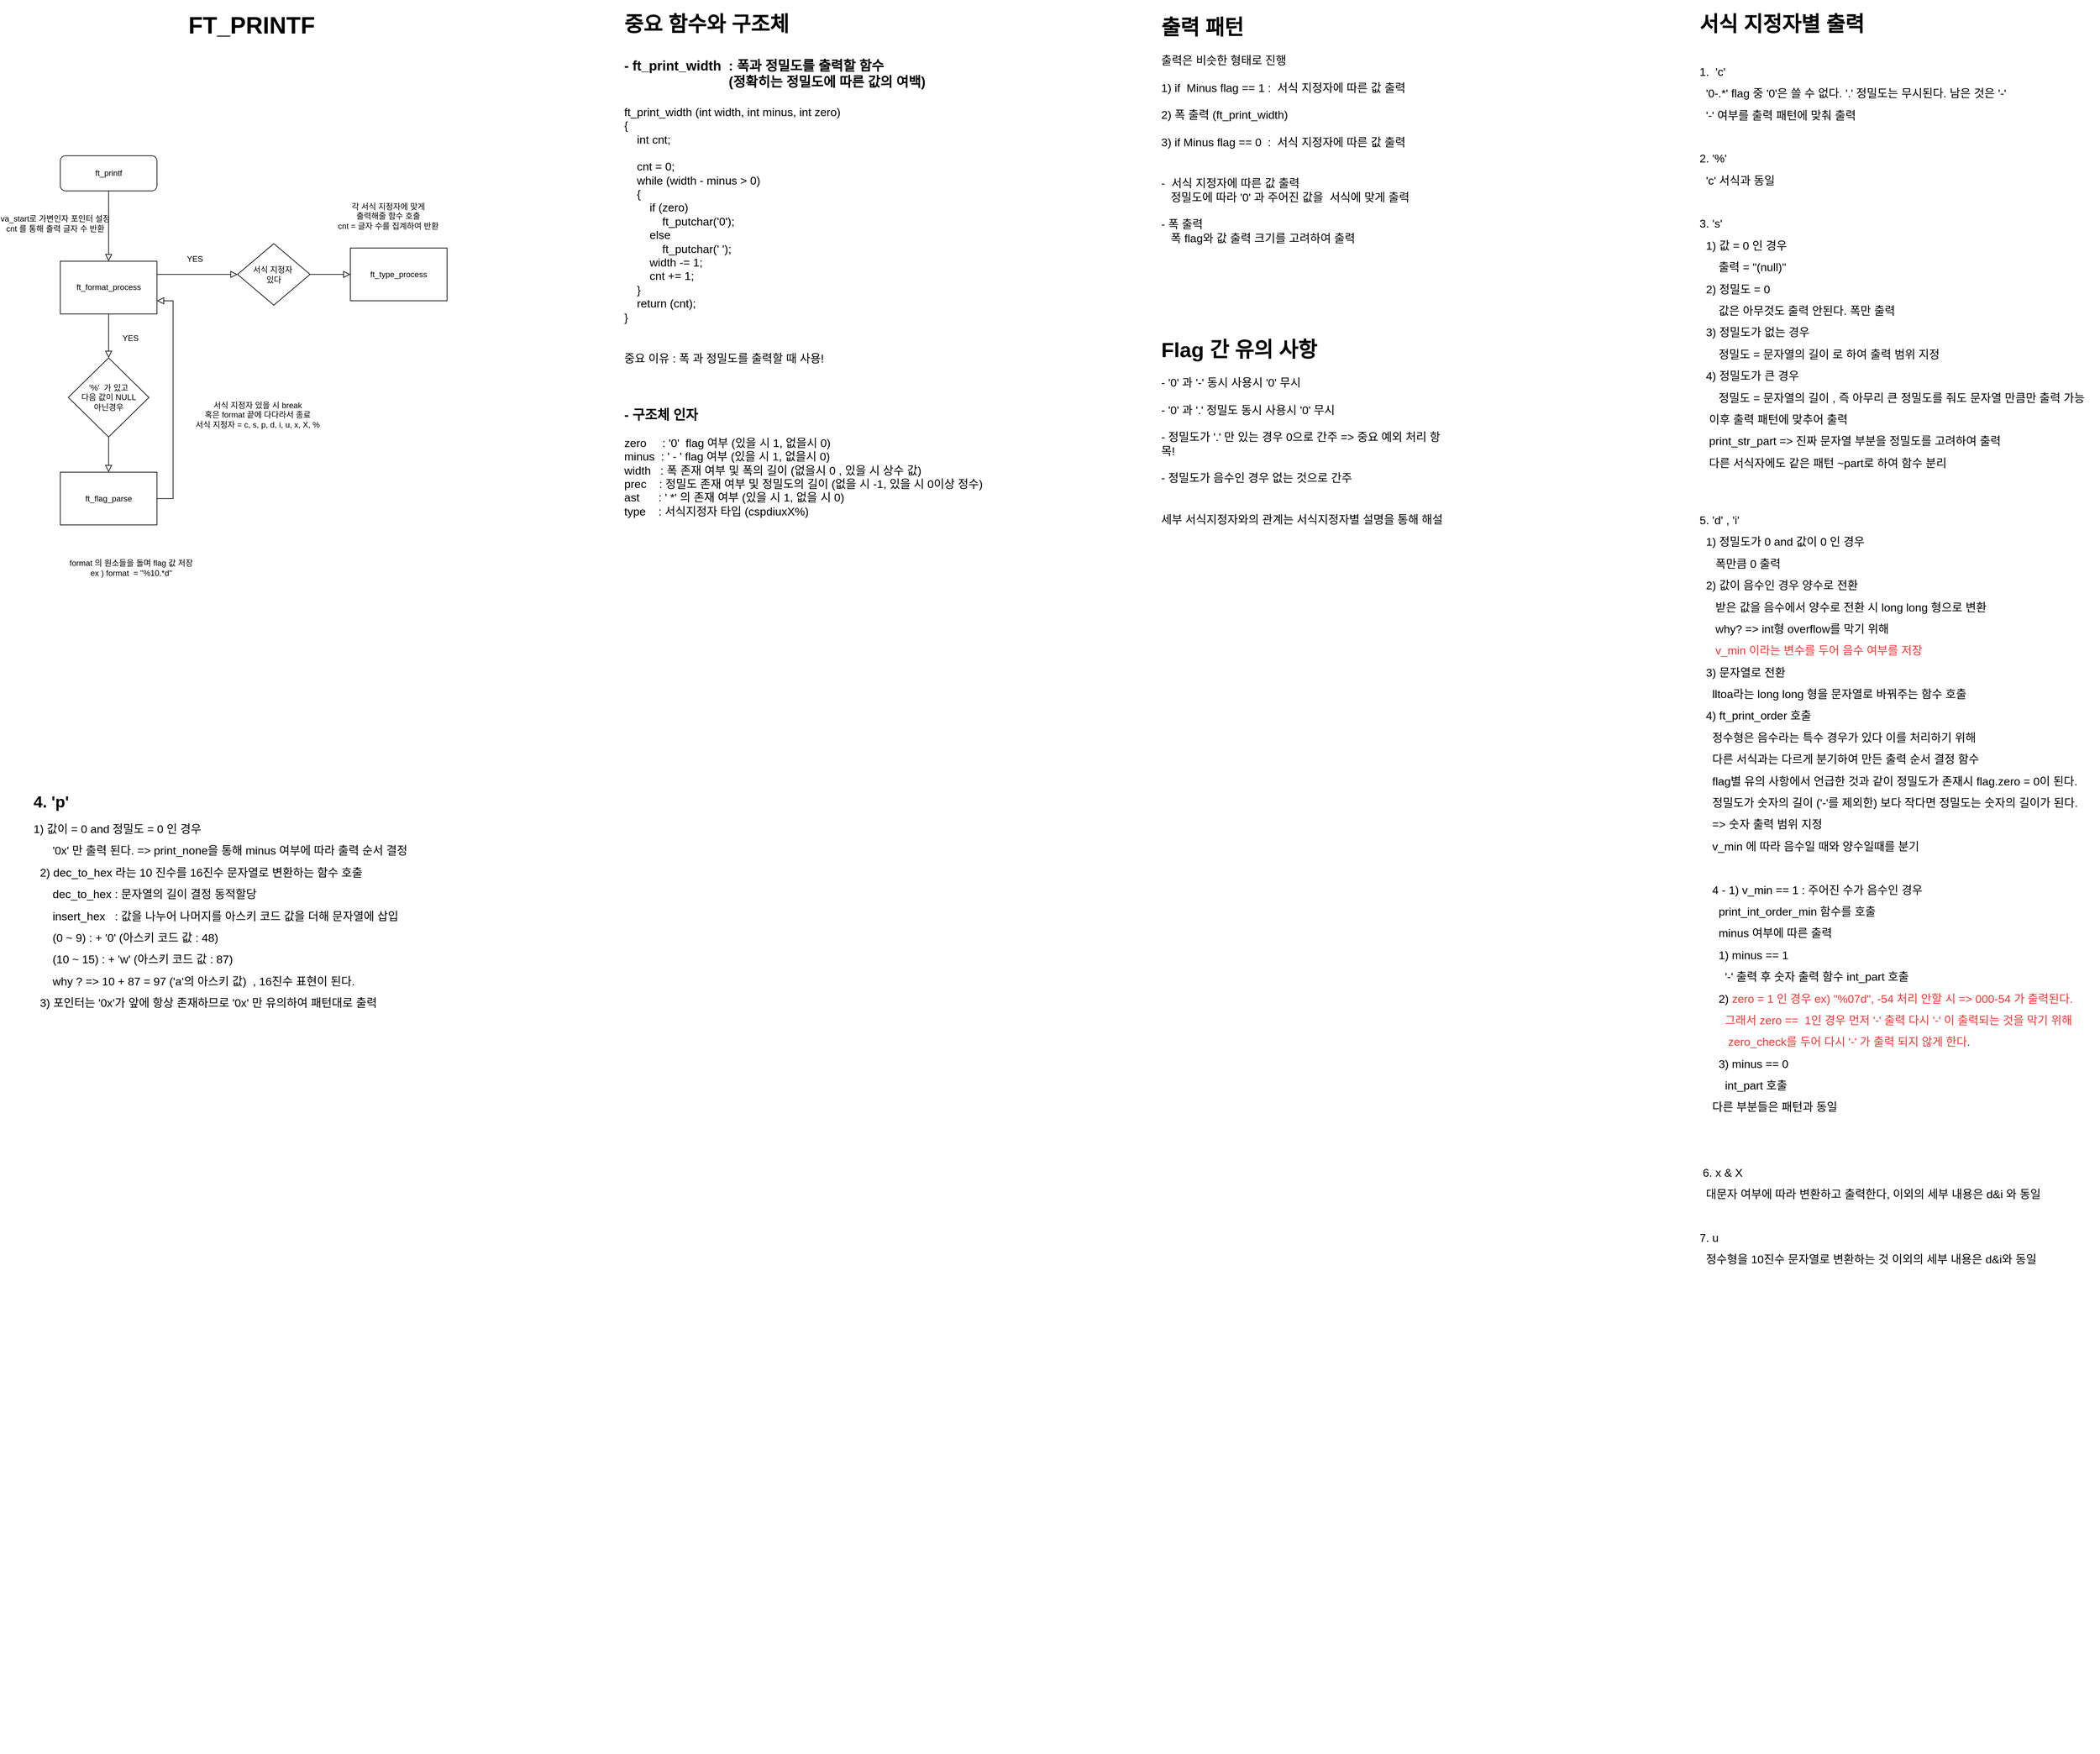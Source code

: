 <mxfile version="14.4.7" type="github">
  <diagram id="C5RBs43oDa-KdzZeNtuy" name="Page-1">
    <mxGraphModel dx="2474" dy="786" grid="1" gridSize="10" guides="1" tooltips="1" connect="1" arrows="1" fold="1" page="1" pageScale="1" pageWidth="827" pageHeight="1169" math="0" shadow="0">
      <root>
        <mxCell id="WIyWlLk6GJQsqaUBKTNV-0" />
        <mxCell id="WIyWlLk6GJQsqaUBKTNV-1" parent="WIyWlLk6GJQsqaUBKTNV-0" />
        <mxCell id="jbhYbt3t-bC4aFOuz0vU-21" value="&lt;h1&gt;&lt;font style=&quot;font-size: 31px&quot;&gt;중요 함수와 구조체&lt;/font&gt;&lt;/h1&gt;&lt;div&gt;&lt;b&gt;&lt;br&gt;&lt;/b&gt;&lt;/div&gt;&lt;div style=&quot;font-size: 20px&quot;&gt;&lt;font style=&quot;font-size: 20px&quot;&gt;&lt;b&gt;- ft_print_width&amp;nbsp; : 폭과 정밀도를 출력할 함수&amp;nbsp;&lt;/b&gt;&lt;/font&gt;&lt;/div&gt;&lt;div style=&quot;font-size: 20px&quot;&gt;&lt;font style=&quot;font-size: 20px&quot;&gt;&lt;b&gt;&amp;nbsp; &amp;nbsp; &amp;nbsp; &amp;nbsp; &amp;nbsp; &amp;nbsp; &amp;nbsp; &amp;nbsp; &amp;nbsp; &amp;nbsp; &amp;nbsp; &amp;nbsp; &amp;nbsp; &amp;nbsp; (정확히는 정밀도에 따른 값의 여백)&lt;/b&gt;&lt;/font&gt;&lt;/div&gt;&lt;div style=&quot;font-size: 20px&quot;&gt;&lt;font style=&quot;font-size: 20px&quot;&gt;&lt;br&gt;&lt;/font&gt;&lt;/div&gt;&lt;div style=&quot;font-size: 17px&quot;&gt;ft_print_width (int width, int minus, int zero)&lt;/div&gt;&lt;div style=&quot;font-size: 17px&quot;&gt;{&lt;/div&gt;&lt;div style=&quot;font-size: 17px&quot;&gt;&amp;nbsp; &amp;nbsp; int cnt;&lt;/div&gt;&lt;div style=&quot;font-size: 17px&quot;&gt;&lt;br&gt;&lt;/div&gt;&lt;div style=&quot;font-size: 17px&quot;&gt;&amp;nbsp; &amp;nbsp; cnt = 0;&lt;/div&gt;&lt;div style=&quot;font-size: 17px&quot;&gt;&amp;nbsp; &amp;nbsp; while (width - minus &amp;gt; 0)&lt;/div&gt;&lt;div style=&quot;font-size: 17px&quot;&gt;&amp;nbsp; &amp;nbsp; {&lt;/div&gt;&lt;div style=&quot;font-size: 17px&quot;&gt;&amp;nbsp; &amp;nbsp; &amp;nbsp; &amp;nbsp; if (zero)&lt;/div&gt;&lt;div style=&quot;font-size: 17px&quot;&gt;&amp;nbsp; &amp;nbsp; &amp;nbsp; &amp;nbsp; &amp;nbsp; &amp;nbsp; ft_putchar(&#39;0&#39;);&lt;/div&gt;&lt;div style=&quot;font-size: 17px&quot;&gt;&amp;nbsp; &amp;nbsp; &amp;nbsp; &amp;nbsp; else&lt;/div&gt;&lt;div style=&quot;font-size: 17px&quot;&gt;&amp;nbsp; &amp;nbsp; &amp;nbsp; &amp;nbsp; &amp;nbsp; &amp;nbsp; ft_putchar(&#39; &#39;);&lt;/div&gt;&lt;div style=&quot;font-size: 17px&quot;&gt;&amp;nbsp; &amp;nbsp; &amp;nbsp; &amp;nbsp; width -= 1;&lt;/div&gt;&lt;div style=&quot;font-size: 17px&quot;&gt;&amp;nbsp; &amp;nbsp; &amp;nbsp; &amp;nbsp; cnt += 1;&lt;/div&gt;&lt;div style=&quot;font-size: 17px&quot;&gt;&amp;nbsp; &amp;nbsp; }&lt;/div&gt;&lt;div style=&quot;font-size: 17px&quot;&gt;&amp;nbsp; &amp;nbsp; return (cnt);&lt;/div&gt;&lt;div style=&quot;font-size: 17px&quot;&gt;}&lt;/div&gt;&lt;div style=&quot;font-size: 17px&quot;&gt;&lt;br&gt;&lt;/div&gt;&lt;div style=&quot;font-size: 17px&quot;&gt;&lt;br&gt;&lt;/div&gt;&lt;div style=&quot;font-size: 17px&quot;&gt;중요 이유 : 폭 과 정밀도를 출력할 때 사용!&lt;/div&gt;&lt;div style=&quot;font-size: 17px&quot;&gt;&lt;br&gt;&lt;/div&gt;&lt;div style=&quot;font-size: 17px&quot;&gt;&lt;br&gt;&lt;/div&gt;&lt;div style=&quot;font-size: 17px&quot;&gt;&lt;br&gt;&lt;/div&gt;&lt;div&gt;&lt;font style=&quot;font-size: 20px&quot;&gt;&lt;b&gt;- 구조체 인자&lt;/b&gt;&lt;/font&gt;&lt;/div&gt;&lt;div style=&quot;font-size: 17px&quot;&gt;&lt;br&gt;&lt;/div&gt;&lt;div style=&quot;font-size: 17px&quot;&gt;zero&amp;nbsp; &amp;nbsp; &amp;nbsp;: &#39;0&#39;&amp;nbsp; flag 여부 (있을 시 1, 없을시 0)&lt;/div&gt;&lt;div style=&quot;font-size: 17px&quot;&gt;minus&amp;nbsp; : &#39; - &#39; flag 여부 (있을 시 1, 없을시 0)&lt;/div&gt;&lt;div style=&quot;font-size: 17px&quot;&gt;width&amp;nbsp; &amp;nbsp;: 폭 존재 여부 및 폭의 길이 (없을시 0 , 있을 시 상수 값)&lt;/div&gt;&lt;div style=&quot;font-size: 17px&quot;&gt;prec&amp;nbsp; &amp;nbsp; : 정밀도 존재 여부 및 정밀도의 길이 (없을 시 -1, 있을 시 0이상 정수)&lt;/div&gt;&lt;div style=&quot;font-size: 17px&quot;&gt;ast&amp;nbsp; &amp;nbsp; &amp;nbsp; : &#39; *&#39; 의 존재 여부 (있을 시 1, 없을 시 0)&lt;/div&gt;&lt;div style=&quot;font-size: 17px&quot;&gt;type&amp;nbsp; &amp;nbsp; : 서식지정자 타입 (cspdiuxX%)&amp;nbsp;&lt;/div&gt;&lt;div style=&quot;font-size: 17px&quot;&gt;&lt;br&gt;&lt;/div&gt;&lt;div style=&quot;font-size: 17px&quot;&gt;&lt;br&gt;&lt;/div&gt;&lt;div style=&quot;font-size: 17px&quot;&gt;&lt;br&gt;&lt;/div&gt;" style="text;html=1;strokeColor=none;fillColor=none;spacing=5;spacingTop=-20;whiteSpace=wrap;overflow=hidden;rounded=0;" vertex="1" parent="WIyWlLk6GJQsqaUBKTNV-1">
          <mxGeometry x="120" y="40" width="550" height="960" as="geometry" />
        </mxCell>
        <mxCell id="jbhYbt3t-bC4aFOuz0vU-23" value="" style="group;fontSize=12;" vertex="1" connectable="0" parent="WIyWlLk6GJQsqaUBKTNV-1">
          <mxGeometry x="-723" y="260" width="620" height="660" as="geometry" />
        </mxCell>
        <mxCell id="jbhYbt3t-bC4aFOuz0vU-9" value="format 의 원소들을 돌며 flag 값 저장 &lt;br style=&quot;font-size: 12px;&quot;&gt;ex ) format&amp;nbsp; = &quot;%10.*d&quot;" style="text;html=1;strokeColor=none;fillColor=none;align=center;verticalAlign=middle;whiteSpace=wrap;rounded=0;fontSize=12;" vertex="1" parent="jbhYbt3t-bC4aFOuz0vU-23">
          <mxGeometry y="568.333" width="226.873" height="91.667" as="geometry" />
        </mxCell>
        <mxCell id="jbhYbt3t-bC4aFOuz0vU-22" value="" style="group;fontSize=12;" vertex="1" connectable="0" parent="jbhYbt3t-bC4aFOuz0vU-23">
          <mxGeometry x="7.803" width="612.197" height="550" as="geometry" />
        </mxCell>
        <mxCell id="WIyWlLk6GJQsqaUBKTNV-3" value="ft_printf" style="rounded=1;whiteSpace=wrap;html=1;fontSize=12;glass=0;strokeWidth=1;shadow=0;" parent="jbhYbt3t-bC4aFOuz0vU-22" vertex="1">
          <mxGeometry width="144.046" height="52.381" as="geometry" />
        </mxCell>
        <mxCell id="WIyWlLk6GJQsqaUBKTNV-5" value="va_start로 가변인자 포인터 설정&lt;br style=&quot;font-size: 12px;&quot;&gt;cnt 를 통해 출력 글자 수 반환" style="edgeStyle=orthogonalEdgeStyle;rounded=0;html=1;jettySize=auto;orthogonalLoop=1;fontSize=12;endArrow=block;endFill=0;endSize=8;strokeWidth=1;shadow=0;labelBackgroundColor=none;exitX=0.5;exitY=1;exitDx=0;exitDy=0;entryX=0.5;entryY=0;entryDx=0;entryDy=0;" parent="jbhYbt3t-bC4aFOuz0vU-22" source="WIyWlLk6GJQsqaUBKTNV-3" target="jbhYbt3t-bC4aFOuz0vU-0" edge="1">
          <mxGeometry x="-0.077" y="-80" relative="1" as="geometry">
            <mxPoint as="offset" />
            <mxPoint x="324.105" y="39.286" as="sourcePoint" />
          </mxGeometry>
        </mxCell>
        <mxCell id="jbhYbt3t-bC4aFOuz0vU-0" value="ft_format_process" style="rounded=0;whiteSpace=wrap;html=1;fontSize=12;" vertex="1" parent="jbhYbt3t-bC4aFOuz0vU-22">
          <mxGeometry y="157.143" width="144.046" height="78.571" as="geometry" />
        </mxCell>
        <mxCell id="jbhYbt3t-bC4aFOuz0vU-5" value="ft_flag_parse" style="rounded=0;whiteSpace=wrap;html=1;fontSize=12;" vertex="1" parent="jbhYbt3t-bC4aFOuz0vU-22">
          <mxGeometry y="471.429" width="144.046" height="78.571" as="geometry" />
        </mxCell>
        <mxCell id="jbhYbt3t-bC4aFOuz0vU-6" value="&#39;%&#39;&amp;nbsp; 가 있고&lt;br style=&quot;font-size: 12px;&quot;&gt;다음 값이 NULL&lt;br style=&quot;font-size: 12px;&quot;&gt;아닌경우" style="rhombus;whiteSpace=wrap;html=1;fontSize=12;" vertex="1" parent="jbhYbt3t-bC4aFOuz0vU-22">
          <mxGeometry x="12.004" y="301.19" width="120.039" height="117.857" as="geometry" />
        </mxCell>
        <mxCell id="jbhYbt3t-bC4aFOuz0vU-7" value="" style="edgeStyle=orthogonalEdgeStyle;rounded=0;html=1;jettySize=auto;orthogonalLoop=1;fontSize=12;endArrow=block;endFill=0;endSize=8;strokeWidth=1;shadow=0;labelBackgroundColor=none;exitX=0.5;exitY=1;exitDx=0;exitDy=0;entryX=0.5;entryY=0;entryDx=0;entryDy=0;" edge="1" parent="jbhYbt3t-bC4aFOuz0vU-22" source="jbhYbt3t-bC4aFOuz0vU-0" target="jbhYbt3t-bC4aFOuz0vU-6">
          <mxGeometry x="-0.077" y="90" relative="1" as="geometry">
            <mxPoint as="offset" />
            <mxPoint x="84.027" y="65.476" as="sourcePoint" />
            <mxPoint x="84.027" y="235.714" as="targetPoint" />
          </mxGeometry>
        </mxCell>
        <mxCell id="jbhYbt3t-bC4aFOuz0vU-8" value="" style="edgeStyle=orthogonalEdgeStyle;rounded=0;html=1;jettySize=auto;orthogonalLoop=1;fontSize=12;endArrow=block;endFill=0;endSize=8;strokeWidth=1;shadow=0;labelBackgroundColor=none;exitX=0.5;exitY=1;exitDx=0;exitDy=0;entryX=0.5;entryY=0;entryDx=0;entryDy=0;" edge="1" parent="jbhYbt3t-bC4aFOuz0vU-22" source="jbhYbt3t-bC4aFOuz0vU-6" target="jbhYbt3t-bC4aFOuz0vU-5">
          <mxGeometry x="-0.077" y="90" relative="1" as="geometry">
            <mxPoint as="offset" />
            <mxPoint x="84.027" y="314.286" as="sourcePoint" />
            <mxPoint x="84.027" y="353.571" as="targetPoint" />
          </mxGeometry>
        </mxCell>
        <mxCell id="jbhYbt3t-bC4aFOuz0vU-10" value="서식 지정자 있을 시 break&lt;br style=&quot;font-size: 12px;&quot;&gt;혹은 format 끝에 다다라서 종료&lt;br style=&quot;font-size: 12px;&quot;&gt;서식 지정자 = c, s, p, d, i, u, x, X, %" style="text;html=1;strokeColor=none;fillColor=none;align=center;verticalAlign=middle;whiteSpace=wrap;rounded=0;fontSize=12;" vertex="1" parent="jbhYbt3t-bC4aFOuz0vU-22">
          <mxGeometry x="168.054" y="353.571" width="252.081" height="65.476" as="geometry" />
        </mxCell>
        <mxCell id="jbhYbt3t-bC4aFOuz0vU-11" value="" style="edgeStyle=orthogonalEdgeStyle;rounded=0;html=1;jettySize=auto;orthogonalLoop=1;fontSize=12;endArrow=block;endFill=0;endSize=8;strokeWidth=1;shadow=0;labelBackgroundColor=none;exitX=1;exitY=0.5;exitDx=0;exitDy=0;entryX=1;entryY=0.75;entryDx=0;entryDy=0;" edge="1" parent="jbhYbt3t-bC4aFOuz0vU-22" source="jbhYbt3t-bC4aFOuz0vU-5" target="jbhYbt3t-bC4aFOuz0vU-0">
          <mxGeometry x="-0.077" y="90" relative="1" as="geometry">
            <mxPoint as="offset" />
            <mxPoint x="84.027" y="432.143" as="sourcePoint" />
            <mxPoint x="84.027" y="484.524" as="targetPoint" />
            <Array as="points">
              <mxPoint x="168.054" y="510.714" />
              <mxPoint x="168.054" y="216.071" />
            </Array>
          </mxGeometry>
        </mxCell>
        <mxCell id="jbhYbt3t-bC4aFOuz0vU-12" value="" style="edgeStyle=orthogonalEdgeStyle;rounded=0;html=1;jettySize=auto;orthogonalLoop=1;fontSize=12;endArrow=block;endFill=0;endSize=8;strokeWidth=1;shadow=0;labelBackgroundColor=none;exitX=1;exitY=0.25;exitDx=0;exitDy=0;entryX=0;entryY=0.5;entryDx=0;entryDy=0;" edge="1" parent="jbhYbt3t-bC4aFOuz0vU-22" source="jbhYbt3t-bC4aFOuz0vU-0" target="jbhYbt3t-bC4aFOuz0vU-13">
          <mxGeometry x="-0.077" y="90" relative="1" as="geometry">
            <mxPoint as="offset" />
            <mxPoint x="288.093" y="26.19" as="sourcePoint" />
            <mxPoint x="240.077" y="176.786" as="targetPoint" />
            <Array as="points" />
          </mxGeometry>
        </mxCell>
        <mxCell id="jbhYbt3t-bC4aFOuz0vU-13" value="서식 지정자&amp;nbsp;&lt;br style=&quot;font-size: 12px;&quot;&gt;있다" style="rhombus;whiteSpace=wrap;html=1;fontSize=12;" vertex="1" parent="jbhYbt3t-bC4aFOuz0vU-22">
          <mxGeometry x="264.085" y="130.952" width="108.035" height="91.667" as="geometry" />
        </mxCell>
        <mxCell id="jbhYbt3t-bC4aFOuz0vU-15" value="YES" style="text;html=1;resizable=0;autosize=1;align=center;verticalAlign=middle;points=[];fillColor=none;strokeColor=none;rounded=0;fontSize=12;" vertex="1" parent="jbhYbt3t-bC4aFOuz0vU-22">
          <mxGeometry x="84.027" y="261.905" width="40" height="20" as="geometry" />
        </mxCell>
        <mxCell id="jbhYbt3t-bC4aFOuz0vU-16" value="YES" style="text;html=1;resizable=0;autosize=1;align=center;verticalAlign=middle;points=[];fillColor=none;strokeColor=none;rounded=0;fontSize=12;" vertex="1" parent="jbhYbt3t-bC4aFOuz0vU-22">
          <mxGeometry x="180.058" y="144.048" width="40" height="20" as="geometry" />
        </mxCell>
        <mxCell id="jbhYbt3t-bC4aFOuz0vU-17" value="ft_type_process" style="whiteSpace=wrap;html=1;fontSize=12;" vertex="1" parent="jbhYbt3t-bC4aFOuz0vU-22">
          <mxGeometry x="432.139" y="137.5" width="144.046" height="78.571" as="geometry" />
        </mxCell>
        <mxCell id="jbhYbt3t-bC4aFOuz0vU-18" value="" style="edgeStyle=orthogonalEdgeStyle;rounded=0;html=1;jettySize=auto;orthogonalLoop=1;fontSize=12;endArrow=block;endFill=0;endSize=8;strokeWidth=1;shadow=0;labelBackgroundColor=none;exitX=1;exitY=0.5;exitDx=0;exitDy=0;entryX=0;entryY=0.5;entryDx=0;entryDy=0;" edge="1" parent="jbhYbt3t-bC4aFOuz0vU-22" source="jbhYbt3t-bC4aFOuz0vU-13" target="jbhYbt3t-bC4aFOuz0vU-17">
          <mxGeometry x="-0.077" y="90" relative="1" as="geometry">
            <mxPoint as="offset" />
            <mxPoint x="156.05" y="189.881" as="sourcePoint" />
            <mxPoint x="276.089" y="189.881" as="targetPoint" />
            <Array as="points" />
          </mxGeometry>
        </mxCell>
        <mxCell id="jbhYbt3t-bC4aFOuz0vU-19" value="각 서식 지정자에 맞게&lt;br style=&quot;font-size: 12px;&quot;&gt;출력해줄 함수 호출&lt;br style=&quot;font-size: 12px;&quot;&gt;cnt = 글자 수를 집계하여 반환" style="text;html=1;resizable=0;autosize=1;align=center;verticalAlign=middle;points=[];fillColor=none;strokeColor=none;rounded=0;fontSize=12;" vertex="1" parent="jbhYbt3t-bC4aFOuz0vU-22">
          <mxGeometry x="408.132" y="65.476" width="160" height="50" as="geometry" />
        </mxCell>
        <mxCell id="jbhYbt3t-bC4aFOuz0vU-25" value="&lt;h1&gt;&lt;font style=&quot;font-size: 35px&quot;&gt;FT_PRINTF&lt;/font&gt;&lt;/h1&gt;" style="text;html=1;strokeColor=none;fillColor=none;align=center;verticalAlign=middle;whiteSpace=wrap;rounded=0;labelBorderColor=none;labelBackgroundColor=none;" vertex="1" parent="WIyWlLk6GJQsqaUBKTNV-1">
          <mxGeometry x="-540" y="30" width="220" height="70" as="geometry" />
        </mxCell>
        <mxCell id="jbhYbt3t-bC4aFOuz0vU-26" value="&lt;h1 style=&quot;font-size: 31px&quot;&gt;출력 패턴&lt;/h1&gt;&lt;div style=&quot;font-size: 17px&quot;&gt;출력은 비슷한 형태로 진행&lt;/div&gt;&lt;div style=&quot;font-size: 17px&quot;&gt;&lt;br&gt;&lt;/div&gt;&lt;div style=&quot;font-size: 17px&quot;&gt;1) if&amp;nbsp; Minus flag == 1 :&amp;nbsp; 서식 지정자에 따른 값 출력&lt;/div&gt;&lt;div style=&quot;font-size: 17px&quot;&gt;&lt;br&gt;&lt;/div&gt;&lt;div style=&quot;font-size: 17px&quot;&gt;2) 폭 출력 (ft_print_width)&lt;/div&gt;&lt;div style=&quot;font-size: 17px&quot;&gt;&lt;br&gt;&lt;/div&gt;&lt;div style=&quot;font-size: 17px&quot;&gt;3) if Minus flag == 0&amp;nbsp; :&amp;nbsp; 서식 지정자에 따른 값 출력&amp;nbsp;&lt;/div&gt;&lt;div style=&quot;font-size: 17px&quot;&gt;&lt;br&gt;&lt;/div&gt;&lt;div style=&quot;font-size: 17px&quot;&gt;&lt;br&gt;&lt;/div&gt;&lt;span style=&quot;font-size: 17px&quot;&gt;-&amp;nbsp; 서식 지정자에 따른 값 출력&lt;br&gt;&amp;nbsp; &amp;nbsp;정밀도에 따라 &#39;0&#39; 과 주어진 값을&amp;nbsp; 서식에 맞게 출력&lt;br&gt;&lt;br&gt;- 폭 출력&lt;br&gt;&amp;nbsp; &amp;nbsp;폭 flag와 값 출력 크기를 고려하여 출력&lt;br&gt;&lt;/span&gt;" style="text;html=1;strokeColor=none;fillColor=none;spacing=5;spacingTop=-20;whiteSpace=wrap;overflow=hidden;rounded=0;labelBackgroundColor=none;fontSize=12;" vertex="1" parent="WIyWlLk6GJQsqaUBKTNV-1">
          <mxGeometry x="920" y="40" width="440" height="400" as="geometry" />
        </mxCell>
        <mxCell id="jbhYbt3t-bC4aFOuz0vU-27" value="&lt;h1 style=&quot;font-size: 31px&quot;&gt;Flag 간 유의 사항&lt;/h1&gt;&lt;div style=&quot;font-size: 17px&quot;&gt;&lt;/div&gt;&lt;span style=&quot;font-size: 17px&quot;&gt;- &#39;0&#39; 과 &#39;-&#39; 동시 사용시 &#39;0&#39; 무시&lt;br&gt;&lt;br&gt;- &#39;0&#39; 과 &#39;.&#39; 정밀도 동시 사용시 &#39;0&#39; 무시&lt;br&gt;&lt;br&gt;- 정밀도가 &#39;.&#39; 만 있는 경우 0으로 간주 =&amp;gt; 중요 예외 처리 항목!&lt;br&gt;&lt;br&gt;- 정밀도가 음수인 경우 없는 것으로 간주&lt;br&gt;&lt;br&gt;&lt;br&gt;세부 서식지정자와의 관계는 서식지정자별 설명을 통해 해설&lt;br&gt;&lt;/span&gt;" style="text;html=1;strokeColor=none;fillColor=none;spacing=5;spacingTop=-20;whiteSpace=wrap;overflow=hidden;rounded=0;labelBackgroundColor=none;fontSize=12;" vertex="1" parent="WIyWlLk6GJQsqaUBKTNV-1">
          <mxGeometry x="920" y="520" width="440" height="400" as="geometry" />
        </mxCell>
        <mxCell id="jbhYbt3t-bC4aFOuz0vU-28" value="&lt;h1&gt;&lt;font style=&quot;font-size: 31px&quot;&gt;서식 지정자별 출력&lt;/font&gt;&lt;/h1&gt;&lt;p&gt;&lt;br&gt;&lt;/p&gt;&lt;p&gt;&lt;span style=&quot;font-size: 17px&quot;&gt;1.&amp;nbsp; &#39;c&#39;&lt;/span&gt;&lt;/p&gt;&lt;p&gt;&lt;span style=&quot;font-size: 17px&quot;&gt;&amp;nbsp; &#39;0-.*&#39; flag 중 &#39;0&#39;은 쓸 수 없다. &#39;.&#39; 정밀도는 무시된다. 남은 것은 &#39;-&#39;&amp;nbsp;&lt;/span&gt;&lt;/p&gt;&lt;p&gt;&lt;span style=&quot;font-size: 17px&quot;&gt;&amp;nbsp; &#39;-&#39; 여부를 출력 패턴에 맞춰 출력&lt;/span&gt;&lt;/p&gt;&lt;p&gt;&lt;span style=&quot;font-size: 17px&quot;&gt;&lt;br&gt;&lt;/span&gt;&lt;/p&gt;&lt;p&gt;&lt;span style=&quot;font-size: 17px&quot;&gt;2. &#39;%&#39;&lt;/span&gt;&lt;/p&gt;&lt;p&gt;&lt;span style=&quot;font-size: 17px&quot;&gt;&amp;nbsp; &#39;c&#39; 서식과 동일&lt;/span&gt;&lt;/p&gt;&lt;p&gt;&lt;span style=&quot;font-size: 17px&quot;&gt;&lt;br&gt;&lt;/span&gt;&lt;/p&gt;&lt;p&gt;&lt;span style=&quot;font-size: 17px&quot;&gt;3. &#39;s&#39;&lt;/span&gt;&lt;/p&gt;&lt;p&gt;&lt;span style=&quot;font-size: 17px&quot;&gt;&amp;nbsp; 1) 값 = 0 인 경우&lt;/span&gt;&lt;/p&gt;&lt;p&gt;&lt;span style=&quot;font-size: 17px&quot;&gt;&amp;nbsp; &amp;nbsp; &amp;nbsp; 출력 = &quot;(null)&quot;&lt;/span&gt;&lt;br&gt;&lt;/p&gt;&lt;p&gt;&lt;span style=&quot;font-size: 17px&quot;&gt;&amp;nbsp; 2) 정밀도 = 0&lt;/span&gt;&lt;/p&gt;&lt;p&gt;&lt;span style=&quot;font-size: 17px&quot;&gt;&amp;nbsp; &amp;nbsp; &amp;nbsp; 값은 아무것도 출력 안된다. 폭만 출력&lt;/span&gt;&lt;/p&gt;&lt;p&gt;&lt;span style=&quot;font-size: 17px&quot;&gt;&amp;nbsp; 3) 정밀도가 없는 경우&lt;/span&gt;&lt;/p&gt;&lt;p&gt;&lt;span style=&quot;font-size: 17px&quot;&gt;&amp;nbsp; &amp;nbsp; &amp;nbsp; 정밀도 = 문자열의 길이 로 하여 출력 범위 지정&lt;/span&gt;&lt;/p&gt;&lt;p&gt;&lt;span style=&quot;font-size: 17px&quot;&gt;&amp;nbsp; 4) 정밀도가 큰 경우&lt;/span&gt;&lt;/p&gt;&lt;p&gt;&lt;span style=&quot;font-size: 17px&quot;&gt;&amp;nbsp; &amp;nbsp; &amp;nbsp; 정밀도 = 문자열의 길이 , 즉 아무리 큰 정밀도를 줘도 문자열 만큼만 출력 가능&lt;/span&gt;&lt;/p&gt;&lt;p&gt;&lt;span style=&quot;font-size: 17px&quot;&gt;&amp;nbsp; &amp;nbsp;이후 출력 패턴에 맞추어 출력&lt;/span&gt;&lt;/p&gt;&lt;p&gt;&lt;span style=&quot;font-size: 17px&quot;&gt;&amp;nbsp; &amp;nbsp;print_str_part =&amp;gt; 진짜 문자열 부분을 정밀도를 고려하여 출력&lt;/span&gt;&lt;/p&gt;&lt;p&gt;&lt;span style=&quot;font-size: 17px&quot;&gt;&amp;nbsp; &amp;nbsp;다른 서식자에도 같은 패턴 ~part로 하여 함수 분리&lt;/span&gt;&lt;/p&gt;&lt;p&gt;&lt;br&gt;&lt;/p&gt;&lt;p&gt;&lt;br&gt;&lt;/p&gt;&lt;p&gt;&lt;span style=&quot;font-size: 17px&quot;&gt;5. &#39;d&#39; , &#39;i&#39;&lt;/span&gt;&lt;/p&gt;&lt;p&gt;&lt;span style=&quot;font-size: 17px&quot;&gt;&amp;nbsp; 1) 정밀도가 0 and 값이 0 인 경우&lt;/span&gt;&lt;/p&gt;&lt;p&gt;&lt;span style=&quot;font-size: 17px&quot;&gt;&amp;nbsp; &amp;nbsp; &amp;nbsp;폭만큼 0 출력&lt;/span&gt;&lt;/p&gt;&lt;p&gt;&lt;span style=&quot;font-size: 17px&quot;&gt;&amp;nbsp; 2) 값이 음수인 경우 양수로 전환&amp;nbsp;&lt;/span&gt;&lt;/p&gt;&lt;p&gt;&lt;span style=&quot;font-size: 17px&quot;&gt;&amp;nbsp; &amp;nbsp; &amp;nbsp;받은 값을 음수에서 양수로 전환 시 long long 형으로 변환&amp;nbsp;&lt;/span&gt;&lt;/p&gt;&lt;p&gt;&lt;span style=&quot;font-size: 17px&quot;&gt;&amp;nbsp; &amp;nbsp; &amp;nbsp;why? =&amp;gt; int형 overflow를 막기 위해&lt;/span&gt;&lt;/p&gt;&lt;p&gt;&lt;span style=&quot;font-size: 17px&quot;&gt;&amp;nbsp; &amp;nbsp; &amp;nbsp;&lt;font color=&quot;#ff3333&quot;&gt;v_min 이라는 변수를 두어 음수 여부를 저장&lt;/font&gt;&lt;/span&gt;&lt;/p&gt;&lt;p&gt;&lt;span style=&quot;font-size: 17px&quot;&gt;&amp;nbsp; 3) 문자열로 전환&lt;/span&gt;&lt;/p&gt;&lt;p&gt;&lt;span style=&quot;font-size: 17px&quot;&gt;&amp;nbsp; &amp;nbsp; lltoa라는 long long 형을 문자열로 바꿔주는 함수 호출&lt;/span&gt;&lt;/p&gt;&lt;p&gt;&lt;span style=&quot;font-size: 17px&quot;&gt;&amp;nbsp; 4) ft_print_order 호출&amp;nbsp;&lt;/span&gt;&lt;/p&gt;&lt;p&gt;&lt;span style=&quot;font-size: 17px&quot;&gt;&amp;nbsp; &amp;nbsp; 정수형은 음수라는 특수 경우가 있다 이를 처리하기 위해&amp;nbsp;&lt;/span&gt;&lt;/p&gt;&lt;p&gt;&lt;span style=&quot;font-size: 17px&quot;&gt;&amp;nbsp; &amp;nbsp; 다른 서식과는 다르게 분기하여 만든 출력 순서 결정 함수&lt;/span&gt;&lt;/p&gt;&lt;p&gt;&lt;span style=&quot;font-size: 17px&quot;&gt;&amp;nbsp; &amp;nbsp; flag별 유의 사항에서 언급한 것과 같이 정밀도가 존재시 flag.zero = 0이 된다.&lt;/span&gt;&lt;/p&gt;&lt;p&gt;&lt;span style=&quot;font-size: 17px&quot;&gt;&amp;nbsp; &amp;nbsp; 정밀도가 숫자의 길이 (&#39;-&#39;를 제외한) 보다 작다면 정밀도는 숫자의 길이가 된다.&lt;/span&gt;&lt;/p&gt;&lt;p&gt;&lt;span style=&quot;font-size: 17px&quot;&gt;&amp;nbsp; &amp;nbsp; =&amp;gt; 숫자 출력 범위 지정&lt;/span&gt;&lt;/p&gt;&lt;p&gt;&lt;span style=&quot;font-size: 17px&quot;&gt;&amp;nbsp; &amp;nbsp; v_min 에 따라 음수일 때와 양수일때를 분기&lt;/span&gt;&lt;/p&gt;&lt;p&gt;&lt;span style=&quot;font-size: 17px&quot;&gt;&lt;br&gt;&lt;/span&gt;&lt;/p&gt;&lt;p&gt;&lt;span style=&quot;font-size: 17px&quot;&gt;&amp;nbsp; &amp;nbsp; 4 - 1) v_min == 1 : 주어진 수가 음수인 경우&lt;/span&gt;&lt;/p&gt;&lt;p&gt;&lt;span style=&quot;font-size: 17px&quot;&gt;&amp;nbsp; &amp;nbsp; &amp;nbsp; print_int_order_min 함수를 호출&lt;/span&gt;&lt;/p&gt;&lt;p&gt;&lt;span style=&quot;font-size: 17px&quot;&gt;&amp;nbsp; &amp;nbsp; &amp;nbsp; minus 여부에 따른 출력&lt;/span&gt;&lt;/p&gt;&lt;p&gt;&lt;span style=&quot;font-size: 17px&quot;&gt;&amp;nbsp; &amp;nbsp; &amp;nbsp; 1) minus == 1&lt;/span&gt;&lt;/p&gt;&lt;p&gt;&lt;span style=&quot;font-size: 17px&quot;&gt;&amp;nbsp; &amp;nbsp; &amp;nbsp; &amp;nbsp; &#39;-&#39; 출력 후 숫자 출력 함수 int_part 호출&lt;/span&gt;&lt;/p&gt;&lt;p&gt;&lt;span style=&quot;font-size: 17px&quot;&gt;&amp;nbsp; &amp;nbsp; &amp;nbsp; 2)&lt;font color=&quot;#ff3333&quot;&gt; zero = 1 인 경우 ex) &quot;%07d&quot;, -54 처리 안할 시 =&amp;gt; 000-54 가 출력된다.&lt;/font&gt;&lt;/span&gt;&lt;/p&gt;&lt;p&gt;&lt;font color=&quot;#ff3333&quot;&gt;&lt;span style=&quot;font-size: 17px&quot;&gt;&amp;nbsp; &amp;nbsp; &amp;nbsp; &amp;nbsp; 그래서 zero ==&amp;nbsp; 1인 경우 먼저 &#39;-&#39; 출력&amp;nbsp;&lt;/span&gt;&lt;span style=&quot;font-size: 17px&quot;&gt;다시 &#39;-&#39; 이 출력되는 것을 막기 위해&lt;/span&gt;&lt;/font&gt;&lt;/p&gt;&lt;p&gt;&lt;span style=&quot;font-size: 17px&quot;&gt;&lt;font color=&quot;#ff3333&quot;&gt;&amp;nbsp; &amp;nbsp; &amp;nbsp; &amp;nbsp; &amp;nbsp;zero_check를 두어 다시 &#39;-&#39; 가 출력 되지 않게 한다&lt;/font&gt;&lt;font color=&quot;#006633&quot;&gt;.&lt;/font&gt;&lt;/span&gt;&lt;/p&gt;&lt;p&gt;&lt;span style=&quot;font-size: 17px&quot;&gt;&lt;font color=&quot;#006633&quot;&gt;&amp;nbsp; &amp;nbsp; &amp;nbsp; &lt;/font&gt;3) minus == 0&lt;/span&gt;&lt;/p&gt;&lt;p&gt;&lt;span style=&quot;font-size: 17px&quot;&gt;&amp;nbsp; &amp;nbsp; &amp;nbsp; &amp;nbsp; int_part 호출&lt;/span&gt;&lt;/p&gt;&lt;p&gt;&lt;span style=&quot;font-size: 17px&quot;&gt;&amp;nbsp; &amp;nbsp; 다른 부분들은 패턴과 동일&amp;nbsp;&amp;nbsp;&lt;font color=&quot;#006633&quot;&gt;&amp;nbsp;&amp;nbsp;&lt;/font&gt;&lt;/span&gt;&lt;/p&gt;&lt;p&gt;&lt;span style=&quot;font-size: 17px&quot;&gt;&lt;font color=&quot;#ff3333&quot;&gt;&lt;br&gt;&lt;/font&gt;&lt;/span&gt;&lt;/p&gt;&lt;p&gt;&lt;span style=&quot;font-size: 17px&quot;&gt;&lt;br&gt;&lt;/span&gt;&lt;/p&gt;&lt;p&gt;&lt;span style=&quot;font-size: 17px&quot;&gt;&amp;nbsp;6. x &amp;amp; X&amp;nbsp;&lt;/span&gt;&lt;/p&gt;&lt;p&gt;&lt;span style=&quot;font-size: 17px&quot;&gt;&amp;nbsp; 대문자 여부에 따라 변환하고 출력한다, 이외의 세부 내용은 d&amp;amp;i 와 동일&lt;/span&gt;&lt;/p&gt;&lt;p&gt;&lt;span style=&quot;font-size: 17px&quot;&gt;&lt;br&gt;&lt;/span&gt;&lt;/p&gt;&lt;p&gt;&lt;span style=&quot;font-size: 17px&quot;&gt;7. u&lt;/span&gt;&lt;/p&gt;&lt;p&gt;&lt;span style=&quot;font-size: 17px&quot;&gt;&amp;nbsp; 정수형을 10진수 문자열로 변환하는 것 이외의 세부 내용은 d&amp;amp;i와 동일&lt;/span&gt;&lt;/p&gt;" style="text;html=1;strokeColor=none;fillColor=none;spacing=5;spacingTop=-20;whiteSpace=wrap;overflow=hidden;rounded=0;labelBackgroundColor=none;fontSize=12;" vertex="1" parent="WIyWlLk6GJQsqaUBKTNV-1">
          <mxGeometry x="1722" y="40" width="600" height="2600" as="geometry" />
        </mxCell>
        <mxCell id="jbhYbt3t-bC4aFOuz0vU-29" value="&lt;h1&gt;4. &#39;p&#39;&lt;/h1&gt;&lt;p&gt;&lt;span style=&quot;font-size: 17px&quot;&gt;1) 값이 = 0 and 정밀도 = 0 인 경우&lt;/span&gt;&lt;/p&gt;&lt;p&gt;&lt;span style=&quot;font-size: 17px&quot;&gt;&amp;nbsp; &amp;nbsp; &amp;nbsp; &#39;0x&#39; 만 출력 된다. =&amp;gt; print_none을 통해 minus 여부에 따라 출력 순서 결정&lt;/span&gt;&lt;/p&gt;&lt;p&gt;&lt;span style=&quot;font-size: 17px&quot;&gt;&amp;nbsp; 2) dec_to_hex 라는 10 진수를 16진수 문자열로 변환하는 함수 호출&lt;/span&gt;&lt;/p&gt;&lt;p&gt;&lt;span style=&quot;font-size: 17px&quot;&gt;&amp;nbsp; &amp;nbsp; &amp;nbsp; dec_to_hex : 문자열의 길이 결정 동적할당&lt;/span&gt;&lt;/p&gt;&lt;p&gt;&lt;span style=&quot;font-size: 17px&quot;&gt;&amp;nbsp; &amp;nbsp; &amp;nbsp; insert_hex&amp;nbsp; &amp;nbsp;: 값을 나누어 나머지를 아스키 코드 값을 더해 문자열에 삽입&lt;/span&gt;&lt;/p&gt;&lt;p&gt;&lt;span style=&quot;font-size: 17px&quot;&gt;&amp;nbsp; &amp;nbsp; &amp;nbsp; (0 ~ 9) : + &#39;0&#39; (아스키 코드 값 : 48)&lt;/span&gt;&lt;/p&gt;&lt;p&gt;&lt;span style=&quot;font-size: 17px&quot;&gt;&amp;nbsp; &amp;nbsp; &amp;nbsp; (10 ~ 15) : + &#39;w&#39; (아스키 코드 값 : 87)&lt;/span&gt;&lt;/p&gt;&lt;p&gt;&lt;span style=&quot;font-size: 17px&quot;&gt;&amp;nbsp; &amp;nbsp; &amp;nbsp; why ? =&amp;gt; 10 + 87 = 97 (&#39;a&#39;의 아스키 값)&amp;nbsp; , 16진수 표현이 된다.&lt;/span&gt;&lt;/p&gt;&lt;p&gt;&lt;span style=&quot;font-size: 17px&quot;&gt;&amp;nbsp; 3) 포인터는 &#39;0x&#39;가 앞에 항상 존재하므로 &#39;0x&#39; 만 유의하여 패턴대로 출력&lt;/span&gt;&lt;/p&gt;" style="text;html=1;strokeColor=none;fillColor=none;spacing=5;spacingTop=-20;whiteSpace=wrap;overflow=hidden;rounded=0;labelBackgroundColor=none;fontSize=12;" vertex="1" parent="WIyWlLk6GJQsqaUBKTNV-1">
          <mxGeometry x="-760" y="1203" width="630" height="550" as="geometry" />
        </mxCell>
      </root>
    </mxGraphModel>
  </diagram>
</mxfile>

